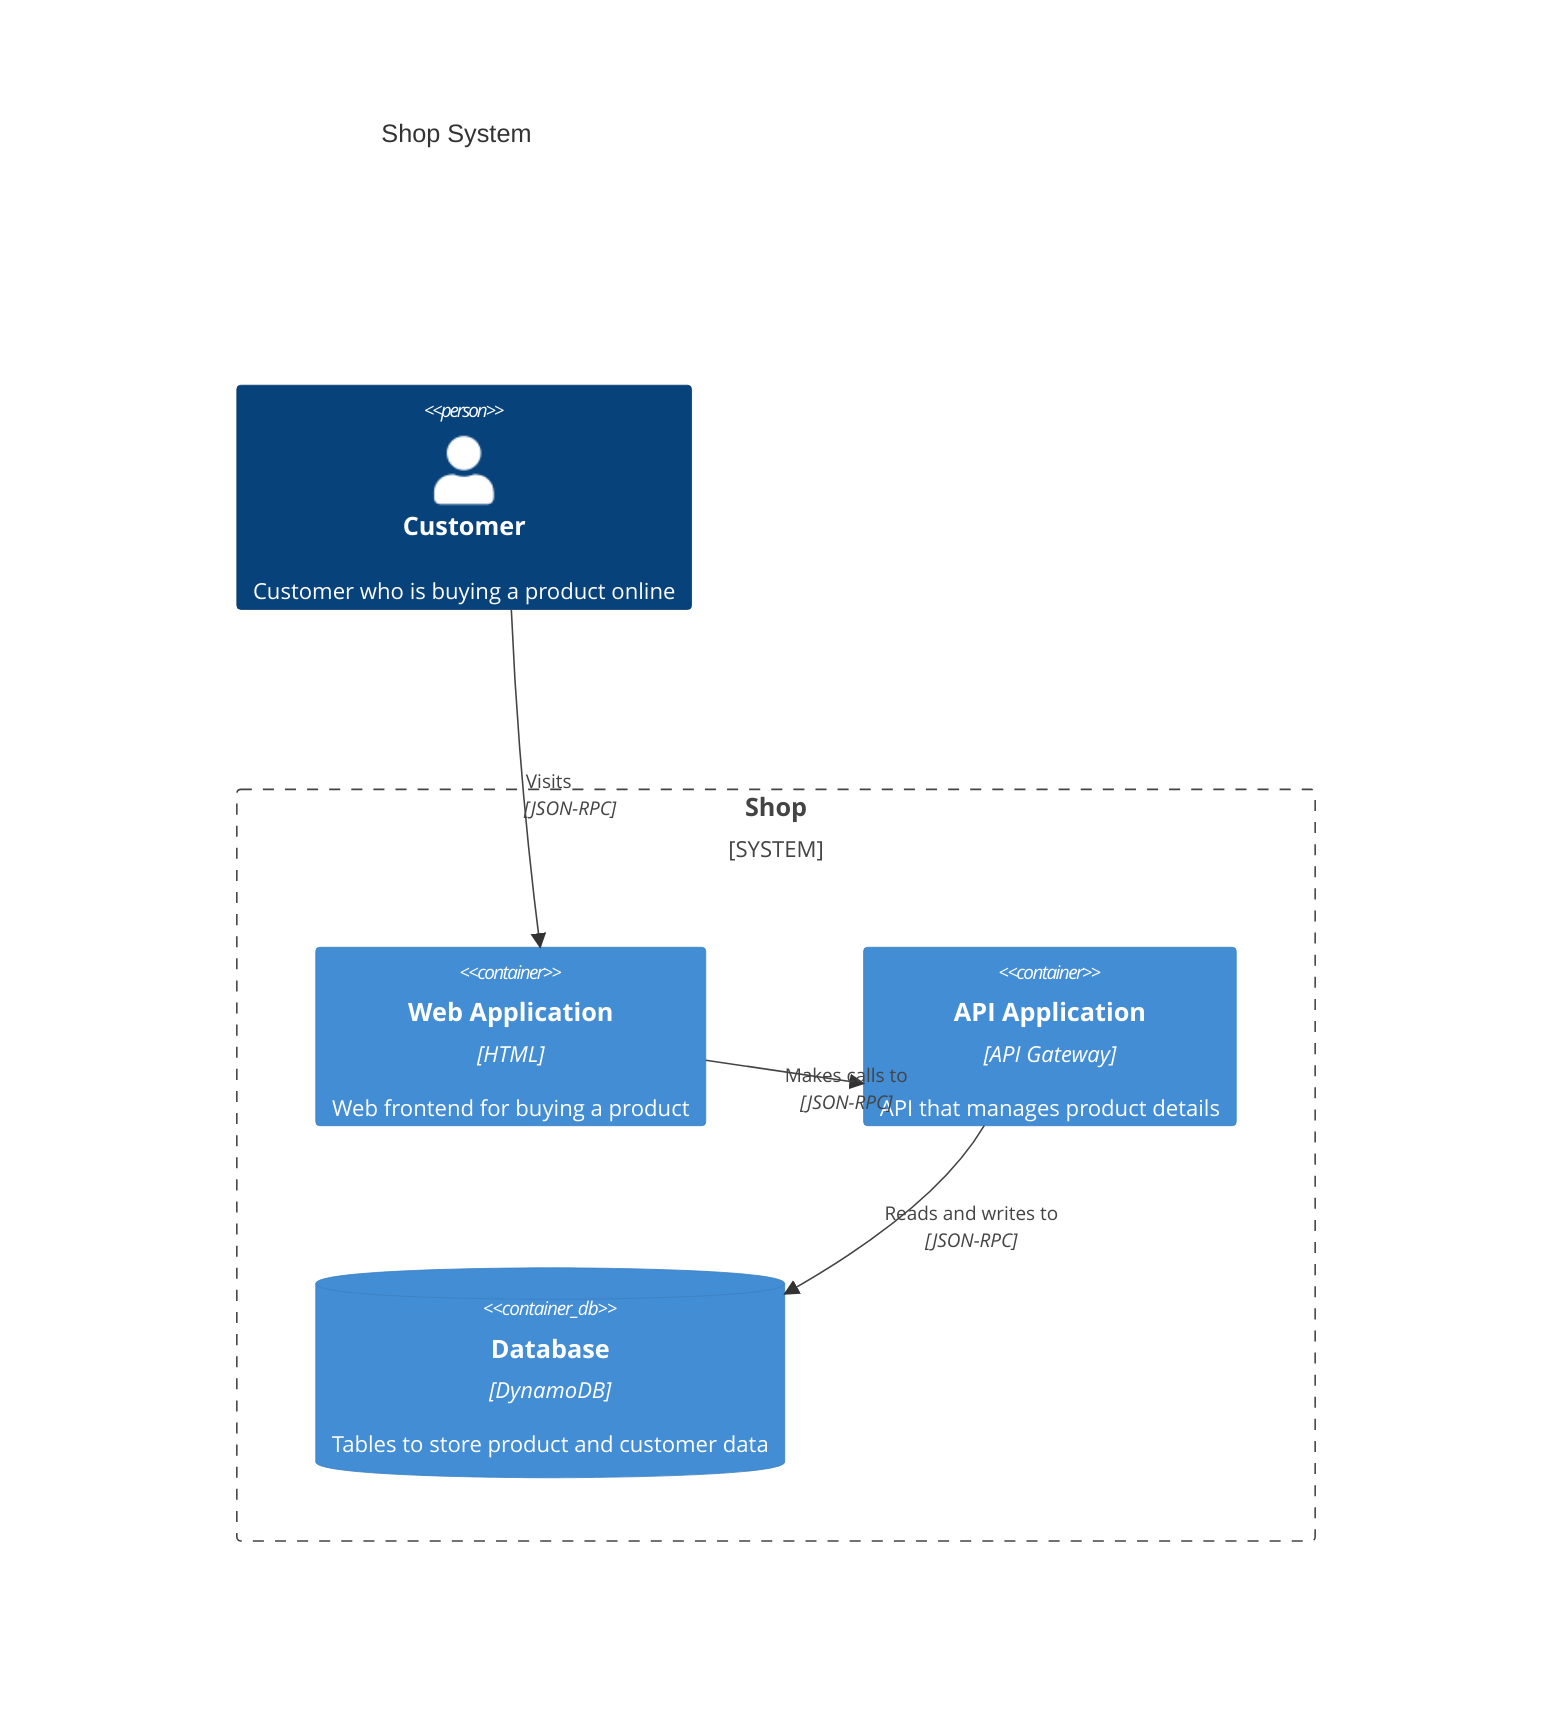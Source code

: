 C4Context
    accTitle: Shop System
    accDescr: Containers

    Person(person, "Customer", "Customer who is buying a product online")

    System_Boundary(webApp, "Shop", "Allows customers to search, view and purchase products") {
        Container(webApp, "Web Application", "HTML", "Web frontend for buying a product")
        Container(api, "API Application", "API Gateway", "API that manages product details")
        ContainerDb(db, "Database", "DynamoDB", "Tables to store product and customer data")

        Rel(webApp, api, "Makes calls to", "JSON-RPC")
        Rel(api, db, "Reads and writes to", "JSON-RPC")
    }

    Rel(person, webApp, "Visits", "JSON-RPC")